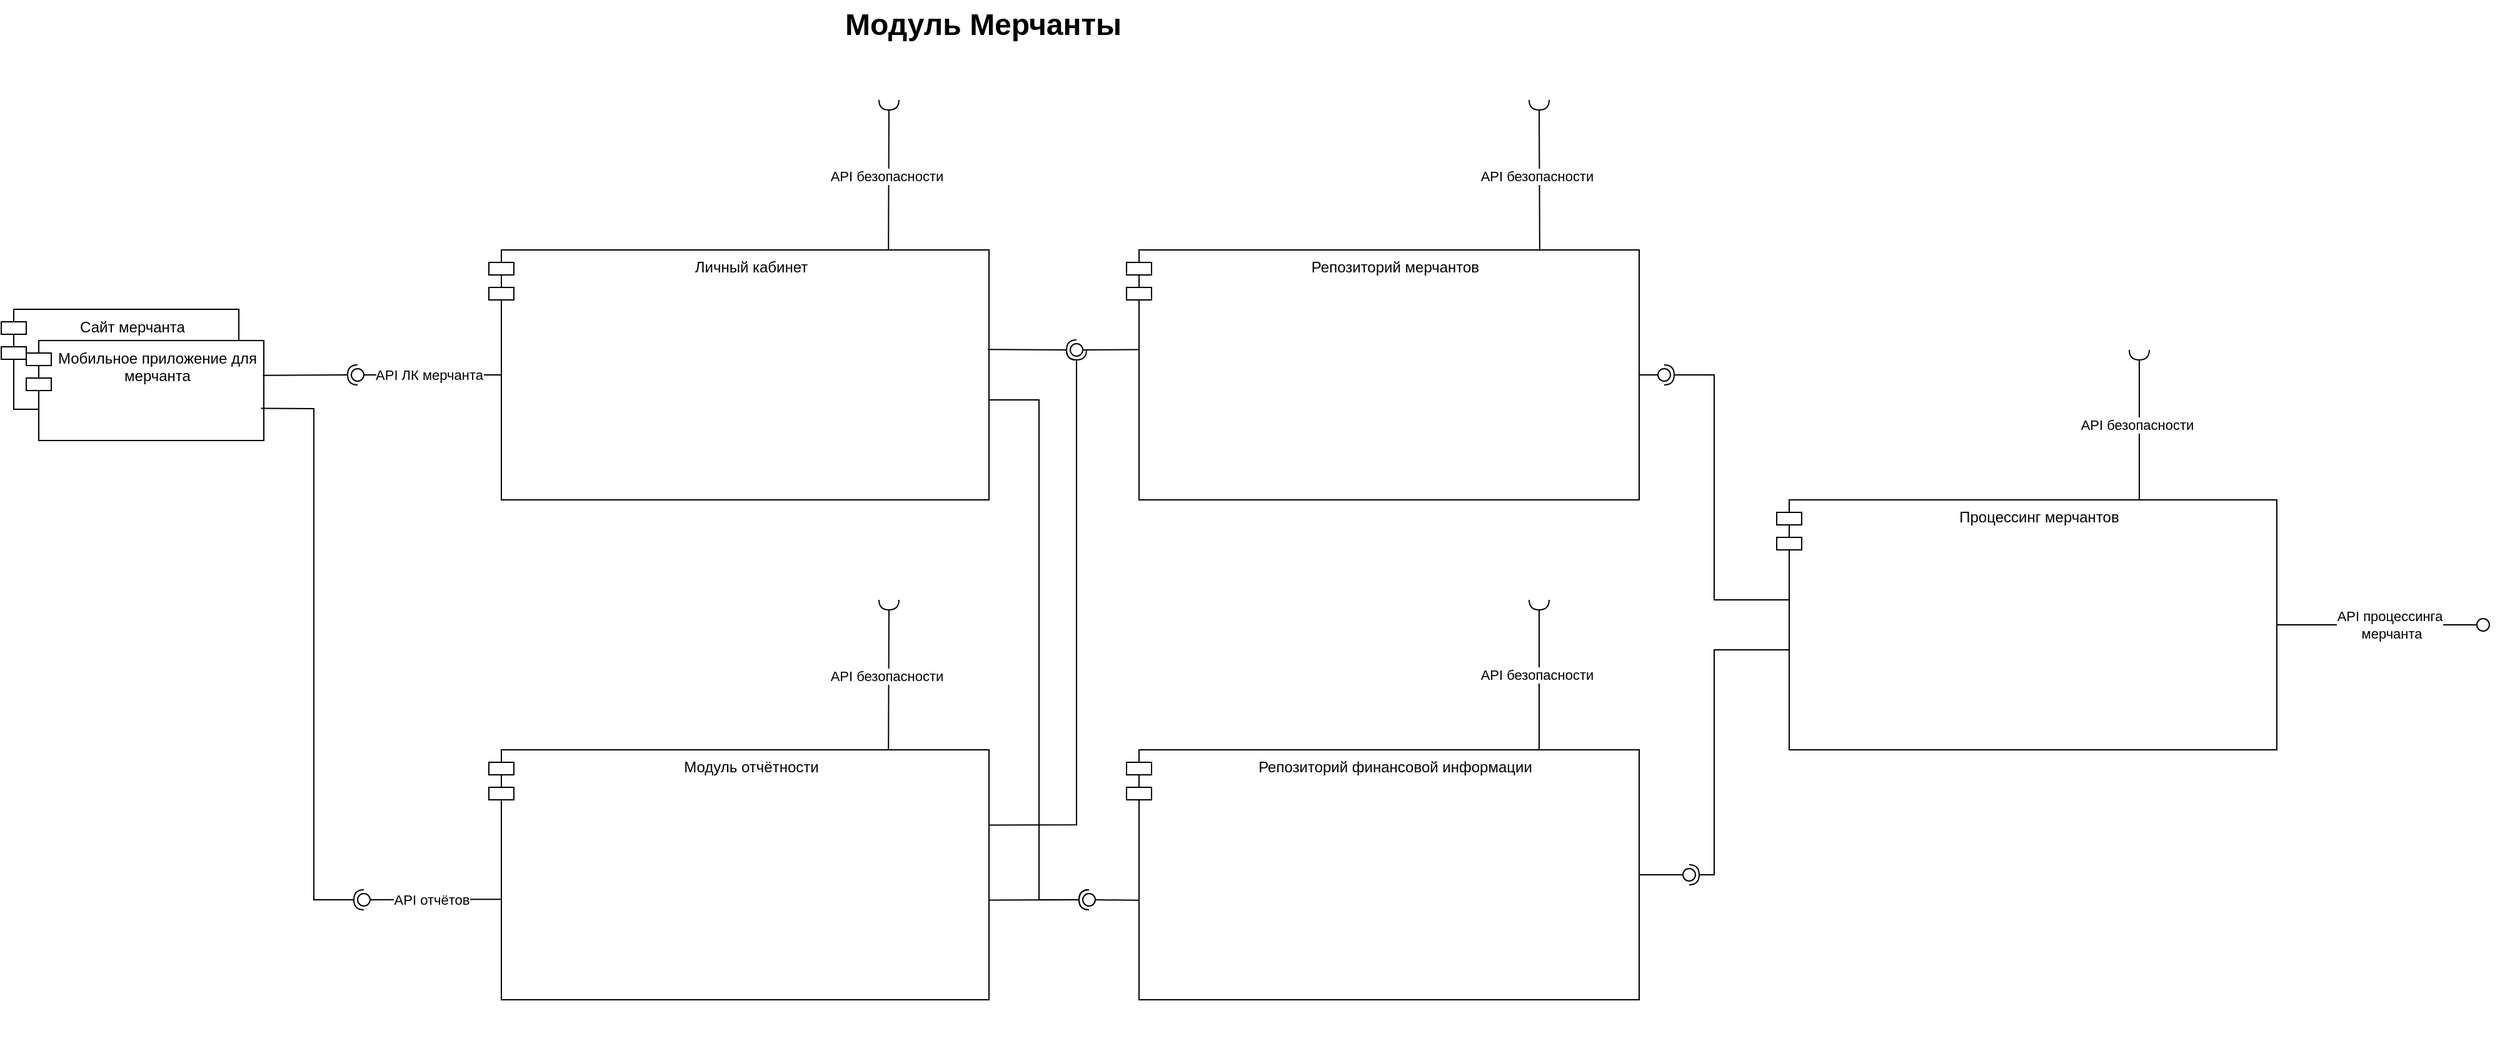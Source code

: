 <mxfile version="28.1.2">
  <diagram name="Page-1" id="929967ad-93f9-6ef4-fab6-5d389245f69c">
    <mxGraphModel dx="4401.5" dy="1978" grid="1" gridSize="10" guides="1" tooltips="1" connect="1" arrows="1" fold="1" page="1" pageScale="1.5" pageWidth="1169" pageHeight="826" background="none" math="0" shadow="0">
      <root>
        <mxCell id="0" style=";html=1;" />
        <mxCell id="1" style=";html=1;" parent="0" />
        <mxCell id="1672d66443f91eb5-23" value="Модуль Мерчанты" style="text;strokeColor=none;fillColor=none;html=1;fontSize=24;fontStyle=1;verticalAlign=middle;align=center;" parent="1" vertex="1">
          <mxGeometry x="-240" y="40" width="1510" height="40" as="geometry" />
        </mxCell>
        <mxCell id="pF2w6Pb8Hnk9zaaPXWxI-1" value="Репозиторий мерчантов" style="shape=module;align=left;spacingLeft=20;align=center;verticalAlign=top;whiteSpace=wrap;html=1;" vertex="1" parent="1">
          <mxGeometry x="630" y="240" width="410" height="200" as="geometry" />
        </mxCell>
        <mxCell id="pF2w6Pb8Hnk9zaaPXWxI-2" value="Личный кабинет" style="shape=module;align=left;spacingLeft=20;align=center;verticalAlign=top;whiteSpace=wrap;html=1;" vertex="1" parent="1">
          <mxGeometry x="120" y="240" width="400" height="200" as="geometry" />
        </mxCell>
        <mxCell id="pF2w6Pb8Hnk9zaaPXWxI-3" value="Репозиторий финансовой информации" style="shape=module;align=left;spacingLeft=20;align=center;verticalAlign=top;whiteSpace=wrap;html=1;" vertex="1" parent="1">
          <mxGeometry x="630" y="640" width="410" height="200" as="geometry" />
        </mxCell>
        <mxCell id="pF2w6Pb8Hnk9zaaPXWxI-4" value="Модуль отчётности" style="shape=module;align=left;spacingLeft=20;align=center;verticalAlign=top;whiteSpace=wrap;html=1;" vertex="1" parent="1">
          <mxGeometry x="120" y="640" width="400" height="200" as="geometry" />
        </mxCell>
        <mxCell id="pF2w6Pb8Hnk9zaaPXWxI-5" value="Процессинг мерчантов" style="shape=module;align=left;spacingLeft=20;align=center;verticalAlign=top;whiteSpace=wrap;html=1;" vertex="1" parent="1">
          <mxGeometry x="1150" y="440" width="400" height="200" as="geometry" />
        </mxCell>
        <mxCell id="pF2w6Pb8Hnk9zaaPXWxI-7" value="" style="rounded=0;orthogonalLoop=1;jettySize=auto;html=1;endArrow=halfCircle;endFill=0;endSize=6;strokeWidth=1;sketch=0;" edge="1" target="pF2w6Pb8Hnk9zaaPXWxI-9" parent="1">
          <mxGeometry relative="1" as="geometry">
            <mxPoint x="1160" y="520" as="sourcePoint" />
            <Array as="points">
              <mxPoint x="1100" y="520" />
              <mxPoint x="1100" y="340" />
            </Array>
          </mxGeometry>
        </mxCell>
        <mxCell id="pF2w6Pb8Hnk9zaaPXWxI-8" value="" style="rounded=0;orthogonalLoop=1;jettySize=auto;html=1;endArrow=oval;endFill=0;sketch=0;sourcePerimeterSpacing=0;targetPerimeterSpacing=0;endSize=10;" edge="1" target="pF2w6Pb8Hnk9zaaPXWxI-9" parent="1">
          <mxGeometry relative="1" as="geometry">
            <mxPoint x="1040" y="340" as="sourcePoint" />
          </mxGeometry>
        </mxCell>
        <mxCell id="pF2w6Pb8Hnk9zaaPXWxI-9" value="" style="ellipse;whiteSpace=wrap;html=1;align=center;aspect=fixed;fillColor=none;strokeColor=none;resizable=0;perimeter=centerPerimeter;rotatable=0;allowArrows=0;points=[];outlineConnect=1;" vertex="1" parent="1">
          <mxGeometry x="1055" y="335" width="10" height="10" as="geometry" />
        </mxCell>
        <mxCell id="pF2w6Pb8Hnk9zaaPXWxI-10" value="" style="rounded=0;orthogonalLoop=1;jettySize=auto;html=1;endArrow=halfCircle;endFill=0;endSize=6;strokeWidth=1;sketch=0;exitX=0.025;exitY=0.6;exitDx=0;exitDy=0;exitPerimeter=0;" edge="1" parent="1" source="pF2w6Pb8Hnk9zaaPXWxI-5">
          <mxGeometry relative="1" as="geometry">
            <mxPoint x="1080" y="625" as="sourcePoint" />
            <mxPoint x="1080" y="740" as="targetPoint" />
            <Array as="points">
              <mxPoint x="1100" y="560" />
              <mxPoint x="1100" y="620" />
              <mxPoint x="1100" y="740" />
            </Array>
          </mxGeometry>
        </mxCell>
        <mxCell id="pF2w6Pb8Hnk9zaaPXWxI-11" value="" style="rounded=0;orthogonalLoop=1;jettySize=auto;html=1;endArrow=oval;endFill=0;sketch=0;sourcePerimeterSpacing=0;targetPerimeterSpacing=0;endSize=10;exitX=1;exitY=0.5;exitDx=0;exitDy=0;" edge="1" parent="1" source="pF2w6Pb8Hnk9zaaPXWxI-3">
          <mxGeometry relative="1" as="geometry">
            <mxPoint x="1040" y="625" as="sourcePoint" />
            <mxPoint x="1080" y="740" as="targetPoint" />
          </mxGeometry>
        </mxCell>
        <mxCell id="pF2w6Pb8Hnk9zaaPXWxI-12" value="" style="ellipse;whiteSpace=wrap;html=1;align=center;aspect=fixed;fillColor=none;strokeColor=none;resizable=0;perimeter=centerPerimeter;rotatable=0;allowArrows=0;points=[];outlineConnect=1;" vertex="1" parent="1">
          <mxGeometry x="1100" y="610" width="10" height="10" as="geometry" />
        </mxCell>
        <mxCell id="pF2w6Pb8Hnk9zaaPXWxI-13" value="" style="rounded=0;orthogonalLoop=1;jettySize=auto;html=1;endArrow=halfCircle;endFill=0;endSize=6;strokeWidth=1;sketch=0;exitX=0.997;exitY=0.398;exitDx=0;exitDy=0;exitPerimeter=0;" edge="1" parent="1" source="pF2w6Pb8Hnk9zaaPXWxI-2">
          <mxGeometry relative="1" as="geometry">
            <mxPoint x="610" y="350" as="sourcePoint" />
            <mxPoint x="590" y="320" as="targetPoint" />
          </mxGeometry>
        </mxCell>
        <mxCell id="pF2w6Pb8Hnk9zaaPXWxI-14" value="" style="rounded=0;orthogonalLoop=1;jettySize=auto;html=1;endArrow=oval;endFill=0;sketch=0;sourcePerimeterSpacing=0;targetPerimeterSpacing=0;endSize=10;exitX=0.023;exitY=0.399;exitDx=0;exitDy=0;exitPerimeter=0;" edge="1" parent="1" source="pF2w6Pb8Hnk9zaaPXWxI-1">
          <mxGeometry relative="1" as="geometry">
            <mxPoint x="570" y="350" as="sourcePoint" />
            <mxPoint x="590" y="320" as="targetPoint" />
          </mxGeometry>
        </mxCell>
        <mxCell id="pF2w6Pb8Hnk9zaaPXWxI-15" value="" style="ellipse;whiteSpace=wrap;html=1;align=center;aspect=fixed;fillColor=none;strokeColor=none;resizable=0;perimeter=centerPerimeter;rotatable=0;allowArrows=0;points=[];outlineConnect=1;" vertex="1" parent="1">
          <mxGeometry x="585" y="345" width="10" height="10" as="geometry" />
        </mxCell>
        <mxCell id="pF2w6Pb8Hnk9zaaPXWxI-16" value="" style="rounded=0;orthogonalLoop=1;jettySize=auto;html=1;endArrow=halfCircle;endFill=0;endSize=6;strokeWidth=1;sketch=0;exitX=1.001;exitY=0.6;exitDx=0;exitDy=0;exitPerimeter=0;" edge="1" parent="1" source="pF2w6Pb8Hnk9zaaPXWxI-2">
          <mxGeometry relative="1" as="geometry">
            <mxPoint x="810" y="475" as="sourcePoint" />
            <mxPoint x="600" y="760" as="targetPoint" />
            <Array as="points">
              <mxPoint x="560" y="360" />
              <mxPoint x="560" y="760" />
            </Array>
          </mxGeometry>
        </mxCell>
        <mxCell id="pF2w6Pb8Hnk9zaaPXWxI-19" value="" style="rounded=0;orthogonalLoop=1;jettySize=auto;html=1;endArrow=oval;endFill=0;sketch=0;sourcePerimeterSpacing=0;targetPerimeterSpacing=0;endSize=10;exitX=0.024;exitY=0.602;exitDx=0;exitDy=0;exitPerimeter=0;" edge="1" parent="1" source="pF2w6Pb8Hnk9zaaPXWxI-3">
          <mxGeometry relative="1" as="geometry">
            <mxPoint x="639" y="598" as="sourcePoint" />
            <mxPoint x="600" y="760" as="targetPoint" />
          </mxGeometry>
        </mxCell>
        <mxCell id="pF2w6Pb8Hnk9zaaPXWxI-18" value="" style="ellipse;whiteSpace=wrap;html=1;align=center;aspect=fixed;fillColor=none;strokeColor=none;resizable=0;perimeter=centerPerimeter;rotatable=0;allowArrows=0;points=[];outlineConnect=1;" vertex="1" parent="1">
          <mxGeometry x="595" y="590" width="10" height="10" as="geometry" />
        </mxCell>
        <mxCell id="pF2w6Pb8Hnk9zaaPXWxI-21" value="" style="ellipse;whiteSpace=wrap;html=1;align=center;aspect=fixed;fillColor=none;strokeColor=none;resizable=0;perimeter=centerPerimeter;rotatable=0;allowArrows=0;points=[];outlineConnect=1;" vertex="1" parent="1">
          <mxGeometry x="540" y="710" width="10" height="10" as="geometry" />
        </mxCell>
        <mxCell id="pF2w6Pb8Hnk9zaaPXWxI-22" value="" style="rounded=0;orthogonalLoop=1;jettySize=auto;html=1;endArrow=halfCircle;endFill=0;endSize=6;strokeWidth=1;sketch=0;exitX=1.001;exitY=0.601;exitDx=0;exitDy=0;exitPerimeter=0;" edge="1" parent="1" source="pF2w6Pb8Hnk9zaaPXWxI-4">
          <mxGeometry relative="1" as="geometry">
            <mxPoint x="585" y="715" as="sourcePoint" />
            <mxPoint x="600" y="760" as="targetPoint" />
            <Array as="points" />
          </mxGeometry>
        </mxCell>
        <mxCell id="pF2w6Pb8Hnk9zaaPXWxI-24" value="" style="ellipse;whiteSpace=wrap;html=1;align=center;aspect=fixed;fillColor=none;strokeColor=none;resizable=0;perimeter=centerPerimeter;rotatable=0;allowArrows=0;points=[];outlineConnect=1;" vertex="1" parent="1">
          <mxGeometry x="560" y="710" width="10" height="10" as="geometry" />
        </mxCell>
        <mxCell id="pF2w6Pb8Hnk9zaaPXWxI-25" value="" style="rounded=0;orthogonalLoop=1;jettySize=auto;html=1;endArrow=halfCircle;endFill=0;endSize=6;strokeWidth=1;sketch=0;exitX=0.999;exitY=0.301;exitDx=0;exitDy=0;exitPerimeter=0;" edge="1" parent="1" source="pF2w6Pb8Hnk9zaaPXWxI-4">
          <mxGeometry relative="1" as="geometry">
            <mxPoint x="600" y="875" as="sourcePoint" />
            <mxPoint x="590" y="320" as="targetPoint" />
            <Array as="points">
              <mxPoint x="590" y="700" />
            </Array>
          </mxGeometry>
        </mxCell>
        <mxCell id="pF2w6Pb8Hnk9zaaPXWxI-27" value="" style="ellipse;whiteSpace=wrap;html=1;align=center;aspect=fixed;fillColor=none;strokeColor=none;resizable=0;perimeter=centerPerimeter;rotatable=0;allowArrows=0;points=[];outlineConnect=1;" vertex="1" parent="1">
          <mxGeometry x="575" y="870" width="10" height="10" as="geometry" />
        </mxCell>
        <mxCell id="pF2w6Pb8Hnk9zaaPXWxI-29" value="" style="rounded=0;orthogonalLoop=1;jettySize=auto;html=1;endArrow=halfCircle;endFill=0;endSize=6;strokeWidth=1;sketch=0;exitX=0.806;exitY=0.004;exitDx=0;exitDy=0;exitPerimeter=0;" edge="1" parent="1" source="pF2w6Pb8Hnk9zaaPXWxI-1">
          <mxGeometry relative="1" as="geometry">
            <mxPoint x="1350" y="695" as="sourcePoint" />
            <mxPoint x="960" y="120" as="targetPoint" />
          </mxGeometry>
        </mxCell>
        <mxCell id="pF2w6Pb8Hnk9zaaPXWxI-32" value="API безопасности" style="edgeLabel;html=1;align=center;verticalAlign=middle;resizable=0;points=[];" vertex="1" connectable="0" parent="pF2w6Pb8Hnk9zaaPXWxI-29">
          <mxGeometry x="-0.001" y="2" relative="1" as="geometry">
            <mxPoint as="offset" />
          </mxGeometry>
        </mxCell>
        <mxCell id="pF2w6Pb8Hnk9zaaPXWxI-31" value="" style="ellipse;whiteSpace=wrap;html=1;align=center;aspect=fixed;fillColor=none;strokeColor=none;resizable=0;perimeter=centerPerimeter;rotatable=0;allowArrows=0;points=[];outlineConnect=1;" vertex="1" parent="1">
          <mxGeometry x="1225" y="690" width="10" height="10" as="geometry" />
        </mxCell>
        <mxCell id="pF2w6Pb8Hnk9zaaPXWxI-33" value="" style="rounded=0;orthogonalLoop=1;jettySize=auto;html=1;endArrow=halfCircle;endFill=0;endSize=6;strokeWidth=1;sketch=0;" edge="1" parent="1">
          <mxGeometry relative="1" as="geometry">
            <mxPoint x="960" y="640" as="sourcePoint" />
            <mxPoint x="960" y="520" as="targetPoint" />
          </mxGeometry>
        </mxCell>
        <mxCell id="pF2w6Pb8Hnk9zaaPXWxI-34" value="API безопасности" style="edgeLabel;html=1;align=center;verticalAlign=middle;resizable=0;points=[];" vertex="1" connectable="0" parent="pF2w6Pb8Hnk9zaaPXWxI-33">
          <mxGeometry x="-0.001" y="2" relative="1" as="geometry">
            <mxPoint as="offset" />
          </mxGeometry>
        </mxCell>
        <mxCell id="pF2w6Pb8Hnk9zaaPXWxI-35" value="" style="rounded=0;orthogonalLoop=1;jettySize=auto;html=1;endArrow=halfCircle;endFill=0;endSize=6;strokeWidth=1;sketch=0;exitX=0.799;exitY=0.002;exitDx=0;exitDy=0;exitPerimeter=0;" edge="1" parent="1" source="pF2w6Pb8Hnk9zaaPXWxI-2">
          <mxGeometry relative="1" as="geometry">
            <mxPoint x="1010" y="281" as="sourcePoint" />
            <mxPoint x="440" y="120" as="targetPoint" />
          </mxGeometry>
        </mxCell>
        <mxCell id="pF2w6Pb8Hnk9zaaPXWxI-36" value="API безопасности" style="edgeLabel;html=1;align=center;verticalAlign=middle;resizable=0;points=[];" vertex="1" connectable="0" parent="pF2w6Pb8Hnk9zaaPXWxI-35">
          <mxGeometry x="-0.001" y="2" relative="1" as="geometry">
            <mxPoint as="offset" />
          </mxGeometry>
        </mxCell>
        <mxCell id="pF2w6Pb8Hnk9zaaPXWxI-37" value="" style="rounded=0;orthogonalLoop=1;jettySize=auto;html=1;endArrow=halfCircle;endFill=0;endSize=6;strokeWidth=1;sketch=0;exitX=0.799;exitY=0.002;exitDx=0;exitDy=0;exitPerimeter=0;" edge="1" parent="1" source="pF2w6Pb8Hnk9zaaPXWxI-4">
          <mxGeometry relative="1" as="geometry">
            <mxPoint x="460" y="621" as="sourcePoint" />
            <mxPoint x="440" y="520" as="targetPoint" />
          </mxGeometry>
        </mxCell>
        <mxCell id="pF2w6Pb8Hnk9zaaPXWxI-38" value="API безопасности" style="edgeLabel;html=1;align=center;verticalAlign=middle;resizable=0;points=[];" vertex="1" connectable="0" parent="pF2w6Pb8Hnk9zaaPXWxI-37">
          <mxGeometry x="-0.001" y="2" relative="1" as="geometry">
            <mxPoint as="offset" />
          </mxGeometry>
        </mxCell>
        <mxCell id="pF2w6Pb8Hnk9zaaPXWxI-39" value="" style="rounded=0;orthogonalLoop=1;jettySize=auto;html=1;endArrow=halfCircle;endFill=0;endSize=6;strokeWidth=1;sketch=0;exitX=0.725;exitY=0.001;exitDx=0;exitDy=0;exitPerimeter=0;" edge="1" parent="1" source="pF2w6Pb8Hnk9zaaPXWxI-5">
          <mxGeometry relative="1" as="geometry">
            <mxPoint x="1440" y="420" as="sourcePoint" />
            <mxPoint x="1440" y="320" as="targetPoint" />
          </mxGeometry>
        </mxCell>
        <mxCell id="pF2w6Pb8Hnk9zaaPXWxI-40" value="API безопасности" style="edgeLabel;html=1;align=center;verticalAlign=middle;resizable=0;points=[];" vertex="1" connectable="0" parent="pF2w6Pb8Hnk9zaaPXWxI-39">
          <mxGeometry x="-0.001" y="2" relative="1" as="geometry">
            <mxPoint as="offset" />
          </mxGeometry>
        </mxCell>
        <mxCell id="pF2w6Pb8Hnk9zaaPXWxI-49" value="" style="rounded=0;orthogonalLoop=1;jettySize=auto;html=1;endArrow=oval;endFill=0;sketch=0;sourcePerimeterSpacing=0;targetPerimeterSpacing=0;endSize=10;exitX=0;exitY=0.5;exitDx=10;exitDy=0;exitPerimeter=0;" edge="1" target="pF2w6Pb8Hnk9zaaPXWxI-50" parent="1" source="pF2w6Pb8Hnk9zaaPXWxI-2">
          <mxGeometry relative="1" as="geometry">
            <mxPoint x="90" y="505" as="sourcePoint" />
          </mxGeometry>
        </mxCell>
        <mxCell id="pF2w6Pb8Hnk9zaaPXWxI-51" value="API ЛК мерчанта" style="edgeLabel;html=1;align=center;verticalAlign=middle;resizable=0;points=[];" vertex="1" connectable="0" parent="pF2w6Pb8Hnk9zaaPXWxI-49">
          <mxGeometry x="0.016" relative="1" as="geometry">
            <mxPoint as="offset" />
          </mxGeometry>
        </mxCell>
        <mxCell id="pF2w6Pb8Hnk9zaaPXWxI-50" value="" style="ellipse;whiteSpace=wrap;html=1;align=center;aspect=fixed;fillColor=none;strokeColor=none;resizable=0;perimeter=centerPerimeter;rotatable=0;allowArrows=0;points=[];outlineConnect=1;" vertex="1" parent="1">
          <mxGeometry x="10" y="335" width="10" height="10" as="geometry" />
        </mxCell>
        <mxCell id="pF2w6Pb8Hnk9zaaPXWxI-52" value="Сайт мерчанта" style="shape=module;align=left;spacingLeft=20;align=center;verticalAlign=top;whiteSpace=wrap;html=1;" vertex="1" parent="1">
          <mxGeometry x="-270" y="287.5" width="190" height="80" as="geometry" />
        </mxCell>
        <mxCell id="pF2w6Pb8Hnk9zaaPXWxI-53" value="Мобильное приложение для мерчанта" style="shape=module;align=left;spacingLeft=20;align=center;verticalAlign=top;whiteSpace=wrap;html=1;" vertex="1" parent="1">
          <mxGeometry x="-250" y="312.5" width="190" height="80" as="geometry" />
        </mxCell>
        <mxCell id="pF2w6Pb8Hnk9zaaPXWxI-54" value="" style="rounded=0;orthogonalLoop=1;jettySize=auto;html=1;endArrow=halfCircle;endFill=0;endSize=6;strokeWidth=1;sketch=0;exitX=0.996;exitY=0.349;exitDx=0;exitDy=0;exitPerimeter=0;" edge="1" target="pF2w6Pb8Hnk9zaaPXWxI-56" parent="1" source="pF2w6Pb8Hnk9zaaPXWxI-53">
          <mxGeometry relative="1" as="geometry">
            <mxPoint x="-20" y="505" as="sourcePoint" />
          </mxGeometry>
        </mxCell>
        <mxCell id="pF2w6Pb8Hnk9zaaPXWxI-56" value="" style="ellipse;whiteSpace=wrap;html=1;align=center;aspect=fixed;fillColor=none;strokeColor=none;resizable=0;perimeter=centerPerimeter;rotatable=0;allowArrows=0;points=[];outlineConnect=1;" vertex="1" parent="1">
          <mxGeometry x="10" y="335" width="10" height="10" as="geometry" />
        </mxCell>
        <mxCell id="pF2w6Pb8Hnk9zaaPXWxI-59" value="" style="rounded=0;orthogonalLoop=1;jettySize=auto;html=1;endArrow=oval;endFill=0;sketch=0;sourcePerimeterSpacing=0;targetPerimeterSpacing=0;endSize=10;exitX=0.024;exitY=0.598;exitDx=0;exitDy=0;exitPerimeter=0;" edge="1" parent="1" source="pF2w6Pb8Hnk9zaaPXWxI-4">
          <mxGeometry relative="1" as="geometry">
            <mxPoint x="171" y="460" as="sourcePoint" />
            <mxPoint x="20" y="760" as="targetPoint" />
          </mxGeometry>
        </mxCell>
        <mxCell id="pF2w6Pb8Hnk9zaaPXWxI-60" value="API отчётов" style="edgeLabel;html=1;align=center;verticalAlign=middle;resizable=0;points=[];" vertex="1" connectable="0" parent="pF2w6Pb8Hnk9zaaPXWxI-59">
          <mxGeometry x="0.016" relative="1" as="geometry">
            <mxPoint as="offset" />
          </mxGeometry>
        </mxCell>
        <mxCell id="pF2w6Pb8Hnk9zaaPXWxI-61" value="" style="rounded=0;orthogonalLoop=1;jettySize=auto;html=1;endArrow=halfCircle;endFill=0;endSize=6;strokeWidth=1;sketch=0;exitX=0.988;exitY=0.678;exitDx=0;exitDy=0;exitPerimeter=0;" edge="1" parent="1" source="pF2w6Pb8Hnk9zaaPXWxI-53">
          <mxGeometry relative="1" as="geometry">
            <mxPoint x="-20" y="460" as="sourcePoint" />
            <mxPoint x="20" y="760" as="targetPoint" />
            <Array as="points">
              <mxPoint x="-20" y="367" />
              <mxPoint x="-20" y="760" />
            </Array>
          </mxGeometry>
        </mxCell>
        <mxCell id="pF2w6Pb8Hnk9zaaPXWxI-64" value="" style="rounded=0;orthogonalLoop=1;jettySize=auto;html=1;endArrow=oval;endFill=0;sketch=0;sourcePerimeterSpacing=0;targetPerimeterSpacing=0;endSize=10;exitX=1;exitY=0.5;exitDx=0;exitDy=0;" edge="1" target="pF2w6Pb8Hnk9zaaPXWxI-65" parent="1" source="pF2w6Pb8Hnk9zaaPXWxI-5">
          <mxGeometry relative="1" as="geometry">
            <mxPoint x="1660" y="545" as="sourcePoint" />
          </mxGeometry>
        </mxCell>
        <mxCell id="pF2w6Pb8Hnk9zaaPXWxI-67" value="API процессинга&lt;div&gt;&amp;nbsp;мерчанта&lt;/div&gt;" style="edgeLabel;html=1;align=center;verticalAlign=middle;resizable=0;points=[];" vertex="1" connectable="0" parent="pF2w6Pb8Hnk9zaaPXWxI-64">
          <mxGeometry x="0.341" relative="1" as="geometry">
            <mxPoint x="-21" as="offset" />
          </mxGeometry>
        </mxCell>
        <mxCell id="pF2w6Pb8Hnk9zaaPXWxI-65" value="" style="ellipse;whiteSpace=wrap;html=1;align=center;aspect=fixed;fillColor=none;strokeColor=none;resizable=0;perimeter=centerPerimeter;rotatable=0;allowArrows=0;points=[];outlineConnect=1;" vertex="1" parent="1">
          <mxGeometry x="1710" y="535" width="10" height="10" as="geometry" />
        </mxCell>
      </root>
    </mxGraphModel>
  </diagram>
</mxfile>
